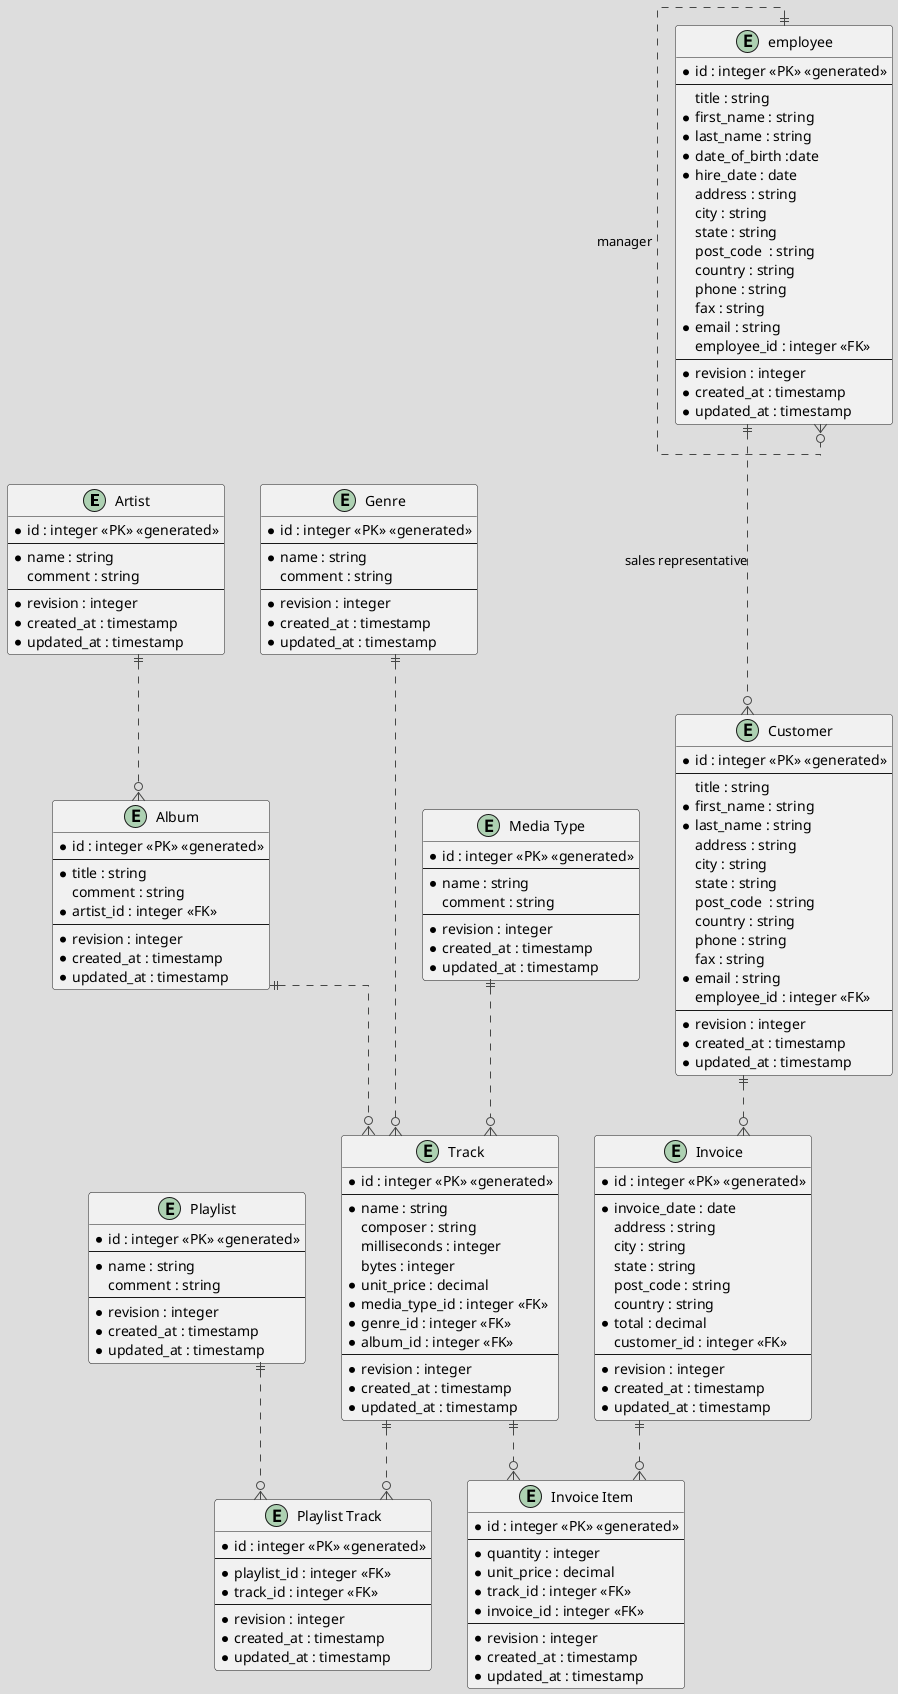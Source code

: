 @startuml mistral
!theme toy

' hide the spot
' hide circle

' avoid problems with angled crows feet
skinparam linetype ortho

entity "Artist" as art {
  *id : integer <<PK>> <<generated>>
  --
  *name : string
  comment : string
  --
  *revision : integer
  *created_at : timestamp
  *updated_at : timestamp
}

entity "Album" as alb {
  *id : integer <<PK>> <<generated>>
  --
  *title : string
  comment : string
  *artist_id : integer <<FK>>
  --
  *revision : integer
  *created_at : timestamp
  *updated_at : timestamp  
}

entity "Customer" as cust {
  *id : integer <<PK>> <<generated>>
  --
  title : string
  *first_name : string
  *last_name : string
  address : string
  city : string
  state : string
  post_code  : string
  country : string
  phone : string
  fax : string
  *email : string
  employee_id : integer <<FK>>   
  --
  *revision : integer
  *created_at : timestamp
  *updated_at : timestamp  
}

entity "employee" as emp {
  *id : integer <<PK>> <<generated>>
  --
  title : string
  *first_name : string
  *last_name : string
  *date_of_birth :date
  *hire_date : date
  address : string
  city : string
  state : string
  post_code  : string
  country : string
  phone : string
  fax : string
  *email : string
  employee_id : integer <<FK>>
  --
  *revision : integer
  *created_at : timestamp
  *updated_at : timestamp   
}

entity "Genre" as gen {
  *id : integer <<PK>> <<generated>>
  --
  *name : string
  comment : string  
  --
  *revision : integer
  *created_at : timestamp
  *updated_at : timestamp   
}

entity "Media Type" as med {
  *id : integer <<PK>> <<generated>>
  --
  *name : string
  comment : string  
  --
  *revision : integer
  *created_at : timestamp
  *updated_at : timestamp   
}

entity "Playlist" as play {
  *id : integer <<PK>> <<generated>>
  --
  *name : string
  comment : string  
  --
  *revision : integer
  *created_at : timestamp
  *updated_at : timestamp   
}

entity "Track" as track {
  *id : integer <<PK>> <<generated>>
  --
  *name : string  
  composer : string
  milliseconds : integer
  bytes : integer
  *unit_price : decimal
  *media_type_id : integer <<FK>>
  *genre_id : integer <<FK>>
  *album_id : integer <<FK>> 
  --
  *revision : integer
  *created_at : timestamp
  *updated_at : timestamp   
}

entity "Playlist Track" as play_track {
  *id : integer <<PK>> <<generated>>
  --
  *playlist_id : integer <<FK>>
  *track_id : integer <<FK>>  
  --
  *revision : integer
  *created_at : timestamp
  *updated_at : timestamp    
}

entity "Invoice Item" as item {
  *id : integer <<PK>> <<generated>>
  --
  *quantity : integer
  *unit_price : decimal
  *track_id : integer <<FK>>
  *invoice_id : integer <<FK>>
  --
  *revision : integer
  *created_at : timestamp
  *updated_at : timestamp   
}

entity "Invoice" as inv {
  *id : integer <<PK>> <<generated>>
  --
  *invoice_date : date
  address : string
  city : string
  state : string
  post_code : string
  country : string
  *total : decimal
  customer_id : integer <<FK>>  
  --
  *revision : integer
  *created_at : timestamp
  *updated_at : timestamp   
}

art ||..o{ alb
alb ||..o{ track
emp ||...o{ cust : sales representative
gen ||...o{ track
med ||..o{ track
track ||..o{ play_track
play ||..o{ play_track
inv ||..o{ item
track ||..o{ item
cust ||..o{ inv
emp ||..o{ emp : manager

@enduml